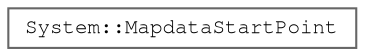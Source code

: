 digraph "Graphical Class Hierarchy"
{
 // LATEX_PDF_SIZE
  bgcolor="transparent";
  edge [fontname=FreeMono,fontsize=10,labelfontname=FreeMono,labelfontsize=10];
  node [fontname=FreeMono,fontsize=10,shape=box,height=0.2,width=0.4];
  rankdir="LR";
  Node0 [label="System::MapdataStartPoint",height=0.2,width=0.4,color="grey40", fillcolor="white", style="filled",URL="$class_system_1_1_mapdata_start_point.html",tooltip=" "];
}
